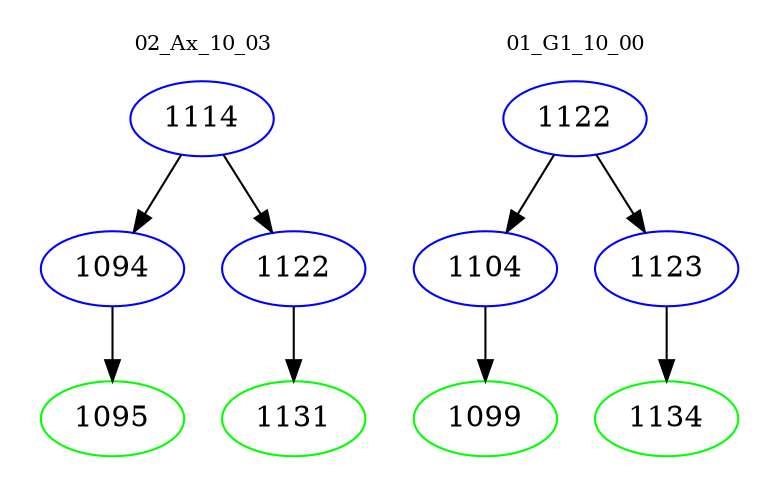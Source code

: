 digraph{
subgraph cluster_0 {
color = white
label = "02_Ax_10_03";
fontsize=10;
T0_1114 [label="1114", color="blue"]
T0_1114 -> T0_1094 [color="black"]
T0_1094 [label="1094", color="blue"]
T0_1094 -> T0_1095 [color="black"]
T0_1095 [label="1095", color="green"]
T0_1114 -> T0_1122 [color="black"]
T0_1122 [label="1122", color="blue"]
T0_1122 -> T0_1131 [color="black"]
T0_1131 [label="1131", color="green"]
}
subgraph cluster_1 {
color = white
label = "01_G1_10_00";
fontsize=10;
T1_1122 [label="1122", color="blue"]
T1_1122 -> T1_1104 [color="black"]
T1_1104 [label="1104", color="blue"]
T1_1104 -> T1_1099 [color="black"]
T1_1099 [label="1099", color="green"]
T1_1122 -> T1_1123 [color="black"]
T1_1123 [label="1123", color="blue"]
T1_1123 -> T1_1134 [color="black"]
T1_1134 [label="1134", color="green"]
}
}
